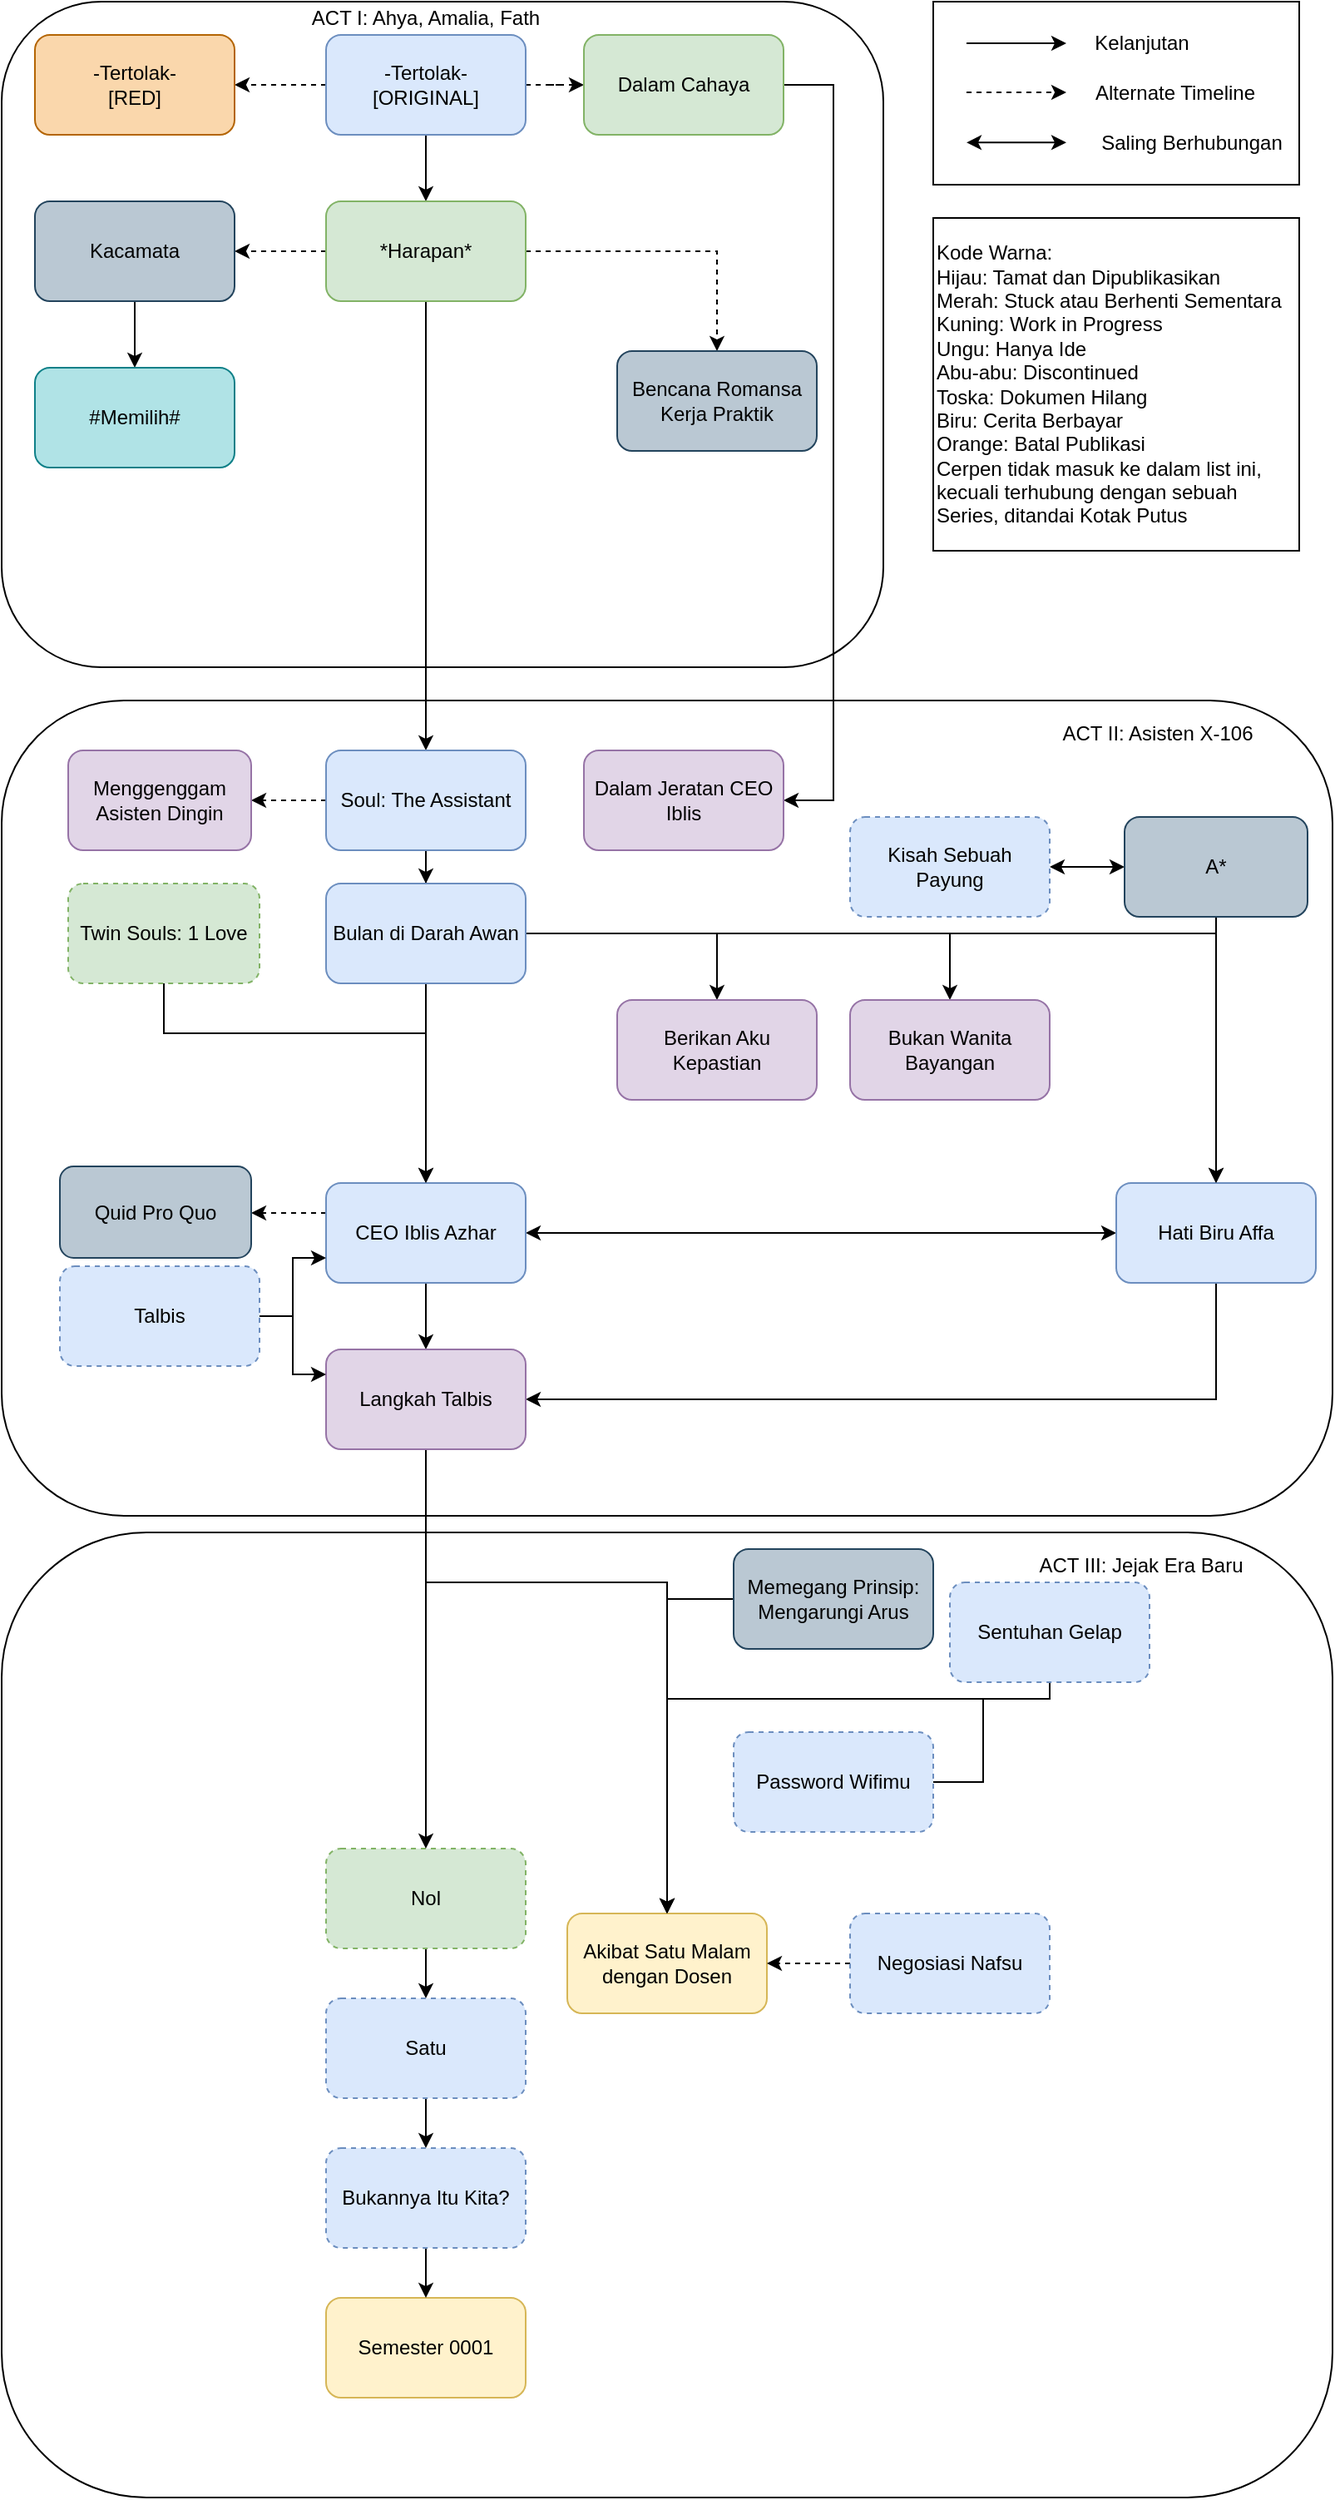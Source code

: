 <mxfile version="20.5.1" type="github" pages="3">
  <diagram id="EcnSmtBIn0JpFgmxEhbl" name="Affadverse">
    <mxGraphModel dx="1038" dy="547" grid="1" gridSize="10" guides="1" tooltips="1" connect="1" arrows="1" fold="1" page="1" pageScale="1" pageWidth="827" pageHeight="1169" math="0" shadow="0">
      <root>
        <mxCell id="0" />
        <mxCell id="1" parent="0" />
        <mxCell id="y5J24u5xDYEsAiYzcavm-4" value="" style="rounded=1;whiteSpace=wrap;html=1;" parent="1" vertex="1">
          <mxGeometry x="20" y="940" width="800" height="580" as="geometry" />
        </mxCell>
        <mxCell id="Pe4HIbK8baJLfQ9ORxXF-13" value="" style="rounded=1;whiteSpace=wrap;html=1;" parent="1" vertex="1">
          <mxGeometry x="20" y="440" width="800" height="490" as="geometry" />
        </mxCell>
        <mxCell id="Pe4HIbK8baJLfQ9ORxXF-11" value="" style="rounded=1;whiteSpace=wrap;html=1;" parent="1" vertex="1">
          <mxGeometry x="20" y="20" width="530" height="400" as="geometry" />
        </mxCell>
        <mxCell id="hUNtiYaTxKNmz7NO94wZ-4" style="edgeStyle=orthogonalEdgeStyle;rounded=0;orthogonalLoop=1;jettySize=auto;html=1;" parent="1" source="hUNtiYaTxKNmz7NO94wZ-1" target="hUNtiYaTxKNmz7NO94wZ-2" edge="1">
          <mxGeometry relative="1" as="geometry" />
        </mxCell>
        <mxCell id="bOvPMWNZljGPkCkS2SPF-2" style="edgeStyle=orthogonalEdgeStyle;rounded=0;orthogonalLoop=1;jettySize=auto;html=1;dashed=1;" parent="1" source="hUNtiYaTxKNmz7NO94wZ-1" target="UudT6RU4bLvJuQJ6isM3-8" edge="1">
          <mxGeometry relative="1" as="geometry" />
        </mxCell>
        <mxCell id="ywaN13FSEhkcm2j_giSY-2" style="edgeStyle=orthogonalEdgeStyle;rounded=0;orthogonalLoop=1;jettySize=auto;html=1;dashed=1;" parent="1" source="hUNtiYaTxKNmz7NO94wZ-1" target="ywaN13FSEhkcm2j_giSY-1" edge="1">
          <mxGeometry relative="1" as="geometry" />
        </mxCell>
        <mxCell id="hUNtiYaTxKNmz7NO94wZ-1" value="-Tertolak-&lt;br&gt;[ORIGINAL]" style="rounded=1;whiteSpace=wrap;html=1;fillColor=#dae8fc;strokeColor=#6c8ebf;" parent="1" vertex="1">
          <mxGeometry x="215" y="40" width="120" height="60" as="geometry" />
        </mxCell>
        <mxCell id="tGlrjINGuqBazFXgnSmo-45" style="edgeStyle=orthogonalEdgeStyle;rounded=1;orthogonalLoop=1;jettySize=auto;html=1;endArrow=classic;endFill=1;dashed=1;" parent="1" source="hUNtiYaTxKNmz7NO94wZ-2" target="tGlrjINGuqBazFXgnSmo-27" edge="1">
          <mxGeometry relative="1" as="geometry" />
        </mxCell>
        <mxCell id="H0F3POSe8cfEXiJUJmD0-8" style="edgeStyle=orthogonalEdgeStyle;rounded=0;orthogonalLoop=1;jettySize=auto;html=1;entryX=0.5;entryY=0;entryDx=0;entryDy=0;" parent="1" source="hUNtiYaTxKNmz7NO94wZ-2" target="hUNtiYaTxKNmz7NO94wZ-3" edge="1">
          <mxGeometry relative="1" as="geometry" />
        </mxCell>
        <mxCell id="2SAi-FcY4cnukuEmcgqo-2" style="edgeStyle=orthogonalEdgeStyle;rounded=0;orthogonalLoop=1;jettySize=auto;html=1;dashed=1;" parent="1" source="hUNtiYaTxKNmz7NO94wZ-2" target="2SAi-FcY4cnukuEmcgqo-1" edge="1">
          <mxGeometry relative="1" as="geometry" />
        </mxCell>
        <mxCell id="hUNtiYaTxKNmz7NO94wZ-2" value="*Harapan*" style="rounded=1;whiteSpace=wrap;html=1;fillColor=#d5e8d4;strokeColor=#82b366;" parent="1" vertex="1">
          <mxGeometry x="215" y="140" width="120" height="60" as="geometry" />
        </mxCell>
        <mxCell id="hUNtiYaTxKNmz7NO94wZ-7" style="edgeStyle=orthogonalEdgeStyle;rounded=0;orthogonalLoop=1;jettySize=auto;html=1;" parent="1" source="hUNtiYaTxKNmz7NO94wZ-3" target="hUNtiYaTxKNmz7NO94wZ-6" edge="1">
          <mxGeometry relative="1" as="geometry" />
        </mxCell>
        <mxCell id="lOJnKnWXrmhc2ERGfoHm-5" style="edgeStyle=orthogonalEdgeStyle;rounded=0;orthogonalLoop=1;jettySize=auto;html=1;dashed=1;" parent="1" source="hUNtiYaTxKNmz7NO94wZ-3" target="oiZ4GgppwyyCS8r4Atze-10" edge="1">
          <mxGeometry relative="1" as="geometry" />
        </mxCell>
        <mxCell id="hUNtiYaTxKNmz7NO94wZ-3" value="Soul: The Assistant" style="rounded=1;whiteSpace=wrap;html=1;fillColor=#dae8fc;strokeColor=#6c8ebf;" parent="1" vertex="1">
          <mxGeometry x="215" y="470" width="120" height="60" as="geometry" />
        </mxCell>
        <mxCell id="rjwr-CTO9SGo7159Knu0-3" style="edgeStyle=orthogonalEdgeStyle;rounded=0;orthogonalLoop=1;jettySize=auto;html=1;" parent="1" source="hUNtiYaTxKNmz7NO94wZ-6" target="hUNtiYaTxKNmz7NO94wZ-10" edge="1">
          <mxGeometry relative="1" as="geometry" />
        </mxCell>
        <mxCell id="H0F3POSe8cfEXiJUJmD0-3" style="edgeStyle=orthogonalEdgeStyle;rounded=0;orthogonalLoop=1;jettySize=auto;html=1;" parent="1" source="hUNtiYaTxKNmz7NO94wZ-6" target="H0F3POSe8cfEXiJUJmD0-1" edge="1">
          <mxGeometry relative="1" as="geometry" />
        </mxCell>
        <mxCell id="H0F3POSe8cfEXiJUJmD0-7" style="edgeStyle=orthogonalEdgeStyle;rounded=0;orthogonalLoop=1;jettySize=auto;html=1;" parent="1" source="hUNtiYaTxKNmz7NO94wZ-6" target="H0F3POSe8cfEXiJUJmD0-6" edge="1">
          <mxGeometry relative="1" as="geometry" />
        </mxCell>
        <mxCell id="oiZ4GgppwyyCS8r4Atze-6" style="edgeStyle=orthogonalEdgeStyle;rounded=0;orthogonalLoop=1;jettySize=auto;html=1;" parent="1" source="hUNtiYaTxKNmz7NO94wZ-6" target="hUNtiYaTxKNmz7NO94wZ-8" edge="1">
          <mxGeometry relative="1" as="geometry" />
        </mxCell>
        <mxCell id="lOJnKnWXrmhc2ERGfoHm-4" style="edgeStyle=orthogonalEdgeStyle;rounded=0;orthogonalLoop=1;jettySize=auto;html=1;exitX=1;exitY=0.5;exitDx=0;exitDy=0;" parent="1" source="UudT6RU4bLvJuQJ6isM3-8" target="lOJnKnWXrmhc2ERGfoHm-2" edge="1">
          <mxGeometry relative="1" as="geometry">
            <Array as="points">
              <mxPoint x="520" y="70" />
            </Array>
          </mxGeometry>
        </mxCell>
        <mxCell id="hUNtiYaTxKNmz7NO94wZ-6" value="Bulan di Darah Awan" style="rounded=1;whiteSpace=wrap;html=1;fillColor=#dae8fc;strokeColor=#6c8ebf;" parent="1" vertex="1">
          <mxGeometry x="215" y="550" width="120" height="60" as="geometry" />
        </mxCell>
        <mxCell id="H0F3POSe8cfEXiJUJmD0-5" value="" style="edgeStyle=orthogonalEdgeStyle;rounded=0;orthogonalLoop=1;jettySize=auto;html=1;" parent="1" source="hUNtiYaTxKNmz7NO94wZ-8" target="H0F3POSe8cfEXiJUJmD0-2" edge="1">
          <mxGeometry relative="1" as="geometry">
            <Array as="points">
              <mxPoint x="750" y="860" />
              <mxPoint x="590" y="860" />
            </Array>
          </mxGeometry>
        </mxCell>
        <mxCell id="62EhmKlIXd8l49M2DASa-1" style="edgeStyle=orthogonalEdgeStyle;rounded=0;orthogonalLoop=1;jettySize=auto;html=1;startArrow=classic;startFill=1;" parent="1" source="hUNtiYaTxKNmz7NO94wZ-8" target="hUNtiYaTxKNmz7NO94wZ-10" edge="1">
          <mxGeometry relative="1" as="geometry" />
        </mxCell>
        <mxCell id="hUNtiYaTxKNmz7NO94wZ-8" value="Hati Biru Affa" style="rounded=1;whiteSpace=wrap;html=1;fillColor=#dae8fc;strokeColor=#6c8ebf;" parent="1" vertex="1">
          <mxGeometry x="690" y="730" width="120" height="60" as="geometry" />
        </mxCell>
        <mxCell id="oiZ4GgppwyyCS8r4Atze-9" style="edgeStyle=orthogonalEdgeStyle;rounded=0;orthogonalLoop=1;jettySize=auto;html=1;dashed=1;" parent="1" source="hUNtiYaTxKNmz7NO94wZ-10" target="bOvPMWNZljGPkCkS2SPF-3" edge="1">
          <mxGeometry relative="1" as="geometry">
            <Array as="points">
              <mxPoint x="190" y="748" />
              <mxPoint x="190" y="748" />
            </Array>
          </mxGeometry>
        </mxCell>
        <mxCell id="lOJnKnWXrmhc2ERGfoHm-7" value="" style="edgeStyle=orthogonalEdgeStyle;rounded=0;orthogonalLoop=1;jettySize=auto;html=1;" parent="1" source="hUNtiYaTxKNmz7NO94wZ-10" target="H0F3POSe8cfEXiJUJmD0-2" edge="1">
          <mxGeometry relative="1" as="geometry" />
        </mxCell>
        <mxCell id="hUNtiYaTxKNmz7NO94wZ-10" value="CEO Iblis Azhar" style="rounded=1;whiteSpace=wrap;html=1;fillColor=#dae8fc;strokeColor=#6c8ebf;" parent="1" vertex="1">
          <mxGeometry x="215" y="730" width="120" height="60" as="geometry" />
        </mxCell>
        <mxCell id="bOvPMWNZljGPkCkS2SPF-8" value="" style="edgeStyle=orthogonalEdgeStyle;rounded=0;orthogonalLoop=1;jettySize=auto;html=1;" parent="1" source="UudT6RU4bLvJuQJ6isM3-1" target="bOvPMWNZljGPkCkS2SPF-7" edge="1">
          <mxGeometry relative="1" as="geometry" />
        </mxCell>
        <mxCell id="UudT6RU4bLvJuQJ6isM3-1" value="Nol" style="rounded=1;whiteSpace=wrap;html=1;fillColor=#d5e8d4;strokeColor=#82b366;dashed=1;" parent="1" vertex="1">
          <mxGeometry x="215" y="1130" width="120" height="60" as="geometry" />
        </mxCell>
        <mxCell id="UudT6RU4bLvJuQJ6isM3-8" value="Dalam Cahaya" style="rounded=1;whiteSpace=wrap;html=1;fillColor=#d5e8d4;strokeColor=#82b366;" parent="1" vertex="1">
          <mxGeometry x="370" y="40" width="120" height="60" as="geometry" />
        </mxCell>
        <mxCell id="rjwr-CTO9SGo7159Knu0-2" style="edgeStyle=orthogonalEdgeStyle;rounded=0;orthogonalLoop=1;jettySize=auto;html=1;" parent="1" source="lqrwBeDO2U4Pg9sJsa4X-1" target="hUNtiYaTxKNmz7NO94wZ-8" edge="1">
          <mxGeometry relative="1" as="geometry" />
        </mxCell>
        <mxCell id="x3iyhDLINuc3dizkHN4z-3" value="" style="edgeStyle=orthogonalEdgeStyle;rounded=0;orthogonalLoop=1;jettySize=auto;html=1;startArrow=classic;startFill=1;" parent="1" source="lqrwBeDO2U4Pg9sJsa4X-1" target="x3iyhDLINuc3dizkHN4z-1" edge="1">
          <mxGeometry relative="1" as="geometry" />
        </mxCell>
        <mxCell id="lqrwBeDO2U4Pg9sJsa4X-1" value="A*" style="rounded=1;whiteSpace=wrap;html=1;fillColor=#bac8d3;strokeColor=#23445d;" parent="1" vertex="1">
          <mxGeometry x="695" y="510" width="110" height="60" as="geometry" />
        </mxCell>
        <mxCell id="Pe4HIbK8baJLfQ9ORxXF-10" value="" style="edgeStyle=orthogonalEdgeStyle;rounded=0;orthogonalLoop=1;jettySize=auto;html=1;" parent="1" source="tGlrjINGuqBazFXgnSmo-27" target="Pe4HIbK8baJLfQ9ORxXF-1" edge="1">
          <mxGeometry relative="1" as="geometry" />
        </mxCell>
        <mxCell id="tGlrjINGuqBazFXgnSmo-27" value="Kacamata" style="rounded=1;whiteSpace=wrap;html=1;fillColor=#bac8d3;strokeColor=#23445d;" parent="1" vertex="1">
          <mxGeometry x="40" y="140" width="120" height="60" as="geometry" />
        </mxCell>
        <mxCell id="tGlrjINGuqBazFXgnSmo-44" value="Semester 0001" style="rounded=1;whiteSpace=wrap;html=1;fillColor=#fff2cc;strokeColor=#d6b656;" parent="1" vertex="1">
          <mxGeometry x="215" y="1400" width="120" height="60" as="geometry" />
        </mxCell>
        <mxCell id="bOvPMWNZljGPkCkS2SPF-3" value="Quid Pro Quo" style="rounded=1;whiteSpace=wrap;html=1;fillColor=#bac8d3;strokeColor=#23445d;" parent="1" vertex="1">
          <mxGeometry x="55" y="720" width="115" height="55" as="geometry" />
        </mxCell>
        <mxCell id="2nMFixjR7ZMuBgrrjJTM-2" value="" style="edgeStyle=orthogonalEdgeStyle;rounded=0;orthogonalLoop=1;jettySize=auto;html=1;" parent="1" source="bOvPMWNZljGPkCkS2SPF-7" target="2nMFixjR7ZMuBgrrjJTM-1" edge="1">
          <mxGeometry relative="1" as="geometry" />
        </mxCell>
        <mxCell id="bOvPMWNZljGPkCkS2SPF-7" value="Satu" style="rounded=1;whiteSpace=wrap;html=1;fillColor=#dae8fc;strokeColor=#6c8ebf;dashed=1;" parent="1" vertex="1">
          <mxGeometry x="215" y="1220" width="120" height="60" as="geometry" />
        </mxCell>
        <mxCell id="ywaN13FSEhkcm2j_giSY-1" value="-Tertolak-&lt;br&gt;[RED]" style="rounded=1;whiteSpace=wrap;html=1;fillColor=#fad7ac;strokeColor=#b46504;" parent="1" vertex="1">
          <mxGeometry x="40" y="40" width="120" height="60" as="geometry" />
        </mxCell>
        <mxCell id="LgQSVjgWvoYoI5f046IZ-2" style="edgeStyle=orthogonalEdgeStyle;rounded=0;orthogonalLoop=1;jettySize=auto;html=1;" parent="1" source="LgQSVjgWvoYoI5f046IZ-1" target="hUNtiYaTxKNmz7NO94wZ-10" edge="1">
          <mxGeometry relative="1" as="geometry">
            <Array as="points">
              <mxPoint x="275" y="640" />
            </Array>
          </mxGeometry>
        </mxCell>
        <mxCell id="LgQSVjgWvoYoI5f046IZ-1" value="Twin Souls: 1 Love" style="rounded=1;whiteSpace=wrap;html=1;fillColor=#d5e8d4;strokeColor=#82b366;dashed=1;" parent="1" vertex="1">
          <mxGeometry x="60" y="550" width="115" height="60" as="geometry" />
        </mxCell>
        <mxCell id="Pe4HIbK8baJLfQ9ORxXF-1" value="#Memilih#" style="rounded=1;whiteSpace=wrap;html=1;fillColor=#b0e3e6;strokeColor=#0e8088;" parent="1" vertex="1">
          <mxGeometry x="40" y="240" width="120" height="60" as="geometry" />
        </mxCell>
        <mxCell id="Pe4HIbK8baJLfQ9ORxXF-9" value="Kode Warna:&lt;br&gt;Hijau: Tamat dan Dipublikasikan&lt;br&gt;Merah: Stuck atau Berhenti Sementara&lt;br&gt;Kuning: Work in Progress&lt;br&gt;Ungu: Hanya Ide&lt;br&gt;Abu-abu: Discontinued&lt;br&gt;Toska: Dokumen Hilang&lt;br&gt;Biru: Cerita Berbayar&lt;br&gt;Orange: Batal Publikasi&lt;br&gt;Cerpen tidak masuk ke dalam list ini, kecuali terhubung dengan sebuah Series, ditandai Kotak Putus" style="rounded=0;whiteSpace=wrap;html=1;align=left;" parent="1" vertex="1">
          <mxGeometry x="580" y="150" width="220" height="200" as="geometry" />
        </mxCell>
        <mxCell id="Pe4HIbK8baJLfQ9ORxXF-12" value="ACT I: Ahya, Amalia, Fath" style="text;html=1;strokeColor=none;fillColor=none;align=center;verticalAlign=middle;whiteSpace=wrap;rounded=0;" parent="1" vertex="1">
          <mxGeometry x="195" y="20" width="160" height="20" as="geometry" />
        </mxCell>
        <mxCell id="Pe4HIbK8baJLfQ9ORxXF-14" value="ACT II: Asisten X-106" style="text;html=1;strokeColor=none;fillColor=none;align=center;verticalAlign=middle;whiteSpace=wrap;rounded=0;" parent="1" vertex="1">
          <mxGeometry x="650" y="450" width="130" height="20" as="geometry" />
        </mxCell>
        <mxCell id="y5J24u5xDYEsAiYzcavm-5" value="ACT III: Jejak Era Baru" style="text;html=1;strokeColor=none;fillColor=none;align=center;verticalAlign=middle;whiteSpace=wrap;rounded=0;" parent="1" vertex="1">
          <mxGeometry x="620" y="950" width="170" height="20" as="geometry" />
        </mxCell>
        <mxCell id="H0F3POSe8cfEXiJUJmD0-1" value="Berikan Aku Kepastian&lt;span style=&quot;color: rgba(0 , 0 , 0 , 0) ; font-family: monospace ; font-size: 0px&quot;&gt;%3CmxGraphModel%3E%3Croot%3E%3CmxCell%20id%3D%220%22%2F%3E%3CmxCell%20id%3D%221%22%20parent%3D%220%22%2F%3E%3CmxCell%20id%3D%222%22%20value%3D%22Apa%20Kebohongan%20Bisa%20Menjadi%20Kebenaran%3F%22%20style%3D%22rounded%3D1%3BwhiteSpace%3Dwrap%3Bhtml%3D1%3BfillColor%3D%23e1d5e7%3BstrokeColor%3D%239673a6%3B%22%20vertex%3D%221%22%20parent%3D%221%22%3E%3CmxGeometry%20x%3D%22215%22%20y%3D%22820%22%20width%3D%22120%22%20height%3D%2260%22%20as%3D%22geometry%22%2F%3E%3C%2FmxCell%3E%3C%2Froot%3E%3C%2FmxGraphModel%3E&lt;/span&gt;" style="rounded=1;whiteSpace=wrap;html=1;fillColor=#e1d5e7;strokeColor=#9673a6;" parent="1" vertex="1">
          <mxGeometry x="390" y="620" width="120" height="60" as="geometry" />
        </mxCell>
        <mxCell id="lOJnKnWXrmhc2ERGfoHm-8" value="" style="edgeStyle=orthogonalEdgeStyle;rounded=0;orthogonalLoop=1;jettySize=auto;html=1;entryX=0.5;entryY=0;entryDx=0;entryDy=0;" parent="1" source="H0F3POSe8cfEXiJUJmD0-2" target="UudT6RU4bLvJuQJ6isM3-1" edge="1">
          <mxGeometry relative="1" as="geometry" />
        </mxCell>
        <mxCell id="1ou8y-a3uphjzOI0bEVQ-3" style="edgeStyle=orthogonalEdgeStyle;rounded=0;orthogonalLoop=1;jettySize=auto;html=1;" parent="1" source="H0F3POSe8cfEXiJUJmD0-2" target="U0ikGh63cjHtBOebi1f7-1" edge="1">
          <mxGeometry relative="1" as="geometry">
            <Array as="points">
              <mxPoint x="275" y="970" />
              <mxPoint x="420" y="970" />
            </Array>
          </mxGeometry>
        </mxCell>
        <mxCell id="H0F3POSe8cfEXiJUJmD0-2" value="Langkah Talbis" style="rounded=1;whiteSpace=wrap;html=1;fillColor=#e1d5e7;strokeColor=#9673a6;" parent="1" vertex="1">
          <mxGeometry x="215" y="830" width="120" height="60" as="geometry" />
        </mxCell>
        <mxCell id="H0F3POSe8cfEXiJUJmD0-6" value="Bukan Wanita Bayangan" style="rounded=1;whiteSpace=wrap;html=1;fillColor=#e1d5e7;strokeColor=#9673a6;" parent="1" vertex="1">
          <mxGeometry x="530" y="620" width="120" height="60" as="geometry" />
        </mxCell>
        <mxCell id="oiZ4GgppwyyCS8r4Atze-10" value="Menggenggam Asisten Dingin" style="rounded=1;whiteSpace=wrap;html=1;fillColor=#e1d5e7;strokeColor=#9673a6;" parent="1" vertex="1">
          <mxGeometry x="60" y="470" width="110" height="60" as="geometry" />
        </mxCell>
        <mxCell id="lOJnKnWXrmhc2ERGfoHm-2" value="Dalam Jeratan CEO Iblis" style="rounded=1;whiteSpace=wrap;html=1;fillColor=#e1d5e7;strokeColor=#9673a6;" parent="1" vertex="1">
          <mxGeometry x="370" y="470" width="120" height="60" as="geometry" />
        </mxCell>
        <mxCell id="U0ikGh63cjHtBOebi1f7-1" value="Akibat Satu Malam dengan Dosen" style="rounded=1;whiteSpace=wrap;html=1;fillColor=#fff2cc;strokeColor=#d6b656;" parent="1" vertex="1">
          <mxGeometry x="360" y="1169" width="120" height="60" as="geometry" />
        </mxCell>
        <mxCell id="1ou8y-a3uphjzOI0bEVQ-5" style="edgeStyle=orthogonalEdgeStyle;rounded=0;orthogonalLoop=1;jettySize=auto;html=1;" parent="1" source="2vn0QrR8wXK2H7XPr6ZB-1" target="U0ikGh63cjHtBOebi1f7-1" edge="1">
          <mxGeometry relative="1" as="geometry">
            <Array as="points">
              <mxPoint x="420" y="980" />
            </Array>
          </mxGeometry>
        </mxCell>
        <mxCell id="2vn0QrR8wXK2H7XPr6ZB-1" value="Memegang Prinsip: Mengarungi Arus" style="rounded=1;whiteSpace=wrap;html=1;fillColor=#bac8d3;strokeColor=#23445d;" parent="1" vertex="1">
          <mxGeometry x="460" y="950" width="120" height="60" as="geometry" />
        </mxCell>
        <mxCell id="2SAi-FcY4cnukuEmcgqo-1" value="Bencana Romansa Kerja Praktik" style="rounded=1;whiteSpace=wrap;html=1;fillColor=#bac8d3;strokeColor=#23445d;" parent="1" vertex="1">
          <mxGeometry x="390" y="230" width="120" height="60" as="geometry" />
        </mxCell>
        <mxCell id="1ou8y-a3uphjzOI0bEVQ-2" style="edgeStyle=orthogonalEdgeStyle;rounded=0;orthogonalLoop=1;jettySize=auto;html=1;" parent="1" source="1ou8y-a3uphjzOI0bEVQ-1" target="U0ikGh63cjHtBOebi1f7-1" edge="1">
          <mxGeometry relative="1" as="geometry">
            <Array as="points">
              <mxPoint x="610" y="1090" />
              <mxPoint x="610" y="1040" />
              <mxPoint x="420" y="1040" />
            </Array>
          </mxGeometry>
        </mxCell>
        <mxCell id="1ou8y-a3uphjzOI0bEVQ-1" value="Password Wifimu" style="rounded=1;whiteSpace=wrap;html=1;fillColor=#dae8fc;strokeColor=#6c8ebf;dashed=1;" parent="1" vertex="1">
          <mxGeometry x="460" y="1060" width="120" height="60" as="geometry" />
        </mxCell>
        <mxCell id="jLEkHSqZJonnbaCl980v-2" style="edgeStyle=orthogonalEdgeStyle;rounded=0;orthogonalLoop=1;jettySize=auto;html=1;" parent="1" source="jLEkHSqZJonnbaCl980v-1" target="U0ikGh63cjHtBOebi1f7-1" edge="1">
          <mxGeometry relative="1" as="geometry">
            <Array as="points">
              <mxPoint x="650" y="1040" />
              <mxPoint x="420" y="1040" />
            </Array>
          </mxGeometry>
        </mxCell>
        <mxCell id="jLEkHSqZJonnbaCl980v-1" value="Sentuhan Gelap" style="rounded=1;whiteSpace=wrap;html=1;fillColor=#dae8fc;strokeColor=#6c8ebf;dashed=1;" parent="1" vertex="1">
          <mxGeometry x="590" y="970" width="120" height="60" as="geometry" />
        </mxCell>
        <mxCell id="2nMFixjR7ZMuBgrrjJTM-3" value="" style="edgeStyle=orthogonalEdgeStyle;rounded=0;orthogonalLoop=1;jettySize=auto;html=1;" parent="1" source="2nMFixjR7ZMuBgrrjJTM-1" target="tGlrjINGuqBazFXgnSmo-44" edge="1">
          <mxGeometry relative="1" as="geometry" />
        </mxCell>
        <mxCell id="2nMFixjR7ZMuBgrrjJTM-1" value="Bukannya Itu Kita?" style="rounded=1;whiteSpace=wrap;html=1;fillColor=#dae8fc;strokeColor=#6c8ebf;dashed=1;" parent="1" vertex="1">
          <mxGeometry x="215" y="1310" width="120" height="60" as="geometry" />
        </mxCell>
        <mxCell id="-rhC6yQjqmSdHPkwKwQG-2" value="" style="edgeStyle=orthogonalEdgeStyle;rounded=0;orthogonalLoop=1;jettySize=auto;html=1;dashed=1;" parent="1" source="-rhC6yQjqmSdHPkwKwQG-1" target="U0ikGh63cjHtBOebi1f7-1" edge="1">
          <mxGeometry relative="1" as="geometry" />
        </mxCell>
        <mxCell id="-rhC6yQjqmSdHPkwKwQG-1" value="Negosiasi Nafsu" style="rounded=1;whiteSpace=wrap;html=1;fillColor=#dae8fc;strokeColor=#6c8ebf;dashed=1;" parent="1" vertex="1">
          <mxGeometry x="530" y="1169" width="120" height="60" as="geometry" />
        </mxCell>
        <mxCell id="x3iyhDLINuc3dizkHN4z-1" value="Kisah Sebuah Payung" style="rounded=1;whiteSpace=wrap;html=1;fillColor=#dae8fc;strokeColor=#6c8ebf;dashed=1;" parent="1" vertex="1">
          <mxGeometry x="530" y="510" width="120" height="60" as="geometry" />
        </mxCell>
        <mxCell id="ABBe9EN7scoHKAiKKw1j-1" value="" style="group" parent="1" vertex="1" connectable="0">
          <mxGeometry x="580" y="20" width="220" height="110" as="geometry" />
        </mxCell>
        <mxCell id="ABBe9EN7scoHKAiKKw1j-2" value="" style="rounded=0;whiteSpace=wrap;html=1;" parent="ABBe9EN7scoHKAiKKw1j-1" vertex="1">
          <mxGeometry width="220" height="110" as="geometry" />
        </mxCell>
        <mxCell id="ABBe9EN7scoHKAiKKw1j-3" value="Alternate Timeline" style="text;html=1;align=center;verticalAlign=middle;resizable=0;points=[];autosize=1;" parent="ABBe9EN7scoHKAiKKw1j-1" vertex="1">
          <mxGeometry x="90" y="45" width="110" height="20" as="geometry" />
        </mxCell>
        <mxCell id="ABBe9EN7scoHKAiKKw1j-4" value="" style="endArrow=classic;html=1;" parent="ABBe9EN7scoHKAiKKw1j-1" edge="1">
          <mxGeometry width="50" height="50" relative="1" as="geometry">
            <mxPoint x="20.0" y="25.0" as="sourcePoint" />
            <mxPoint x="80.0" y="25.0" as="targetPoint" />
          </mxGeometry>
        </mxCell>
        <mxCell id="ABBe9EN7scoHKAiKKw1j-5" value="Kelanjutan" style="text;html=1;align=center;verticalAlign=middle;resizable=0;points=[];autosize=1;" parent="ABBe9EN7scoHKAiKKw1j-1" vertex="1">
          <mxGeometry x="90" y="15" width="70" height="20" as="geometry" />
        </mxCell>
        <mxCell id="ABBe9EN7scoHKAiKKw1j-6" value="" style="endArrow=classic;html=1;dashed=1;" parent="ABBe9EN7scoHKAiKKw1j-1" edge="1">
          <mxGeometry width="50" height="50" relative="1" as="geometry">
            <mxPoint x="20.0" y="54.5" as="sourcePoint" />
            <mxPoint x="80.0" y="54.5" as="targetPoint" />
          </mxGeometry>
        </mxCell>
        <mxCell id="ABBe9EN7scoHKAiKKw1j-7" value="" style="endArrow=classic;startArrow=classic;html=1;rounded=0;" parent="ABBe9EN7scoHKAiKKw1j-1" edge="1">
          <mxGeometry width="50" height="50" relative="1" as="geometry">
            <mxPoint x="20" y="84.68" as="sourcePoint" />
            <mxPoint x="80" y="84.68" as="targetPoint" />
          </mxGeometry>
        </mxCell>
        <mxCell id="ABBe9EN7scoHKAiKKw1j-8" value="Saling Berhubungan" style="text;html=1;align=center;verticalAlign=middle;resizable=0;points=[];autosize=1;strokeColor=none;fillColor=none;" parent="ABBe9EN7scoHKAiKKw1j-1" vertex="1">
          <mxGeometry x="90" y="70" width="130" height="30" as="geometry" />
        </mxCell>
        <mxCell id="4V56DgwFhopa23GC09Oy-1" style="edgeStyle=orthogonalEdgeStyle;rounded=0;orthogonalLoop=1;jettySize=auto;html=1;entryX=0;entryY=0.25;entryDx=0;entryDy=0;" parent="1" source="uru6HYX4QHqYkpBcGvBW-1" target="H0F3POSe8cfEXiJUJmD0-2" edge="1">
          <mxGeometry relative="1" as="geometry" />
        </mxCell>
        <mxCell id="4V56DgwFhopa23GC09Oy-2" style="edgeStyle=orthogonalEdgeStyle;rounded=0;orthogonalLoop=1;jettySize=auto;html=1;entryX=0;entryY=0.75;entryDx=0;entryDy=0;" parent="1" source="uru6HYX4QHqYkpBcGvBW-1" target="hUNtiYaTxKNmz7NO94wZ-10" edge="1">
          <mxGeometry relative="1" as="geometry" />
        </mxCell>
        <mxCell id="uru6HYX4QHqYkpBcGvBW-1" value="Talbis" style="rounded=1;whiteSpace=wrap;html=1;fillColor=#dae8fc;strokeColor=#6c8ebf;dashed=1;" parent="1" vertex="1">
          <mxGeometry x="55" y="780" width="120" height="60" as="geometry" />
        </mxCell>
      </root>
    </mxGraphModel>
  </diagram>
  <diagram id="lHVBBFsP0zXB3bss1feO" name="Somniumverse">
    <mxGraphModel dx="2310" dy="781" grid="1" gridSize="10" guides="1" tooltips="1" connect="1" arrows="1" fold="1" page="1" pageScale="1" pageWidth="827" pageHeight="1169" math="0" shadow="0">
      <root>
        <mxCell id="0" />
        <mxCell id="1" parent="0" />
        <mxCell id="CdBLEJ3KiWugeWBFqgPx-8" value="" style="rounded=1;whiteSpace=wrap;html=1;shadow=0;glass=0;" parent="1" vertex="1">
          <mxGeometry x="10" width="810" height="1150" as="geometry" />
        </mxCell>
        <mxCell id="W4ZvABIqPtTlmOJ9XT0w-1" value="Kode Warna:&lt;br&gt;Hijau: Tamat dan Dipublikasikan&lt;br&gt;Merah: Stuck atau Berhenti Sementara&lt;br&gt;Kuning: Work in Progress&lt;br&gt;Ungu: Hanya Ide&lt;br&gt;Abu-abu: Discontinued&lt;br&gt;Toska: Dokumen Hilang&lt;br&gt;Biru: Cerita Berbayar&lt;br&gt;Orange: Batal Publikasi&lt;br&gt;Cerpen ditandai Kotak Putus" style="rounded=0;whiteSpace=wrap;html=1;align=left;" parent="1" vertex="1">
          <mxGeometry x="580" y="70" width="220" height="150" as="geometry" />
        </mxCell>
        <mxCell id="cUbswBwLOz3aEDcFOWsz-1" value="" style="edgeStyle=orthogonalEdgeStyle;rounded=0;orthogonalLoop=1;jettySize=auto;html=1;" parent="1" source="W4ZvABIqPtTlmOJ9XT0w-3" target="XVwf_n-mX1l_mEd5Wz-G-1" edge="1">
          <mxGeometry relative="1" as="geometry" />
        </mxCell>
        <mxCell id="W4ZvABIqPtTlmOJ9XT0w-3" value="Sentuhan Memabukkan" style="rounded=1;whiteSpace=wrap;html=1;fillColor=#dae8fc;strokeColor=#6c8ebf;dashed=1;" parent="1" vertex="1">
          <mxGeometry x="200" y="344.5" width="120" height="60" as="geometry" />
        </mxCell>
        <mxCell id="2tCmduEH5ZDl1uhPkB_6-15" style="edgeStyle=orthogonalEdgeStyle;rounded=0;orthogonalLoop=1;jettySize=auto;html=1;entryX=0;entryY=0.5;entryDx=0;entryDy=0;startArrow=none;startFill=0;" parent="1" source="XVwf_n-mX1l_mEd5Wz-G-1" target="A0BdW4284XzEleKwDMUG-6" edge="1">
          <mxGeometry relative="1" as="geometry">
            <Array as="points">
              <mxPoint x="90" y="840" />
            </Array>
          </mxGeometry>
        </mxCell>
        <mxCell id="XVwf_n-mX1l_mEd5Wz-G-1" value="Sentuhan Memabukkan Shifa" style="rounded=1;whiteSpace=wrap;html=1;fillColor=#dae8fc;strokeColor=#6c8ebf;" parent="1" vertex="1">
          <mxGeometry x="30" y="434.5" width="120" height="60" as="geometry" />
        </mxCell>
        <mxCell id="A0BdW4284XzEleKwDMUG-9" value="" style="edgeStyle=orthogonalEdgeStyle;rounded=0;orthogonalLoop=1;jettySize=auto;html=1;" parent="1" source="A0BdW4284XzEleKwDMUG-6" target="A0BdW4284XzEleKwDMUG-8" edge="1">
          <mxGeometry relative="1" as="geometry" />
        </mxCell>
        <mxCell id="A0BdW4284XzEleKwDMUG-6" value="Segitiga Biru Hujan I" style="rounded=1;whiteSpace=wrap;html=1;fillColor=#dae8fc;strokeColor=#6c8ebf;dashed=1;" parent="1" vertex="1">
          <mxGeometry x="210" y="810" width="120" height="60" as="geometry" />
        </mxCell>
        <mxCell id="phmnnkwzL8pnIii_iFrz-2" value="" style="edgeStyle=orthogonalEdgeStyle;rounded=0;orthogonalLoop=1;jettySize=auto;html=1;" parent="1" source="A0BdW4284XzEleKwDMUG-8" target="phmnnkwzL8pnIii_iFrz-1" edge="1">
          <mxGeometry relative="1" as="geometry" />
        </mxCell>
        <mxCell id="A0BdW4284XzEleKwDMUG-8" value="Segitiga Biru Hujan II" style="rounded=1;whiteSpace=wrap;html=1;fillColor=#dae8fc;strokeColor=#6c8ebf;dashed=1;" parent="1" vertex="1">
          <mxGeometry x="370" y="810" width="120" height="60" as="geometry" />
        </mxCell>
        <mxCell id="phmnnkwzL8pnIii_iFrz-1" value="Segitiga Biru Hujan III" style="rounded=1;whiteSpace=wrap;html=1;fillColor=#dae8fc;strokeColor=#6c8ebf;dashed=1;" parent="1" vertex="1">
          <mxGeometry x="530" y="810" width="120" height="60" as="geometry" />
        </mxCell>
        <mxCell id="cG0I-aftzx7M5mHUmFoE-4" value="" style="edgeStyle=orthogonalEdgeStyle;rounded=0;orthogonalLoop=1;jettySize=auto;html=1;startArrow=none;startFill=0;" parent="1" source="cG0I-aftzx7M5mHUmFoE-1" target="cG0I-aftzx7M5mHUmFoE-3" edge="1">
          <mxGeometry relative="1" as="geometry" />
        </mxCell>
        <mxCell id="cG0I-aftzx7M5mHUmFoE-1" value="Nikmat Berdua" style="rounded=1;whiteSpace=wrap;html=1;fillColor=#dae8fc;strokeColor=#6c8ebf;dashed=1;" parent="1" vertex="1">
          <mxGeometry x="200" y="50" width="120" height="60" as="geometry" />
        </mxCell>
        <mxCell id="Gb3lvZobiIICXSaBoxCu-2" value="" style="edgeStyle=orthogonalEdgeStyle;rounded=0;orthogonalLoop=1;jettySize=auto;html=1;" parent="1" source="cG0I-aftzx7M5mHUmFoE-3" target="Gb3lvZobiIICXSaBoxCu-1" edge="1">
          <mxGeometry relative="1" as="geometry" />
        </mxCell>
        <mxCell id="cG0I-aftzx7M5mHUmFoE-3" value="Nikmat Berdua II" style="rounded=1;whiteSpace=wrap;html=1;fillColor=#dae8fc;strokeColor=#6c8ebf;dashed=1;" parent="1" vertex="1">
          <mxGeometry x="200" y="144.5" width="120" height="60" as="geometry" />
        </mxCell>
        <mxCell id="CdBLEJ3KiWugeWBFqgPx-6" value="" style="group" parent="1" vertex="1" connectable="0">
          <mxGeometry x="580" y="234.5" width="220" height="110" as="geometry" />
        </mxCell>
        <mxCell id="PZoYFX8bWx5V8JTHfaL4-1" value="" style="rounded=0;whiteSpace=wrap;html=1;" parent="CdBLEJ3KiWugeWBFqgPx-6" vertex="1">
          <mxGeometry width="220" height="110" as="geometry" />
        </mxCell>
        <mxCell id="PZoYFX8bWx5V8JTHfaL4-2" value="Alternatif" style="text;html=1;align=left;verticalAlign=middle;resizable=0;points=[];autosize=1;" parent="CdBLEJ3KiWugeWBFqgPx-6" vertex="1">
          <mxGeometry x="85" y="40" width="70" height="30" as="geometry" />
        </mxCell>
        <mxCell id="PZoYFX8bWx5V8JTHfaL4-3" value="" style="endArrow=classic;html=1;" parent="CdBLEJ3KiWugeWBFqgPx-6" edge="1">
          <mxGeometry width="50" height="50" relative="1" as="geometry">
            <mxPoint x="20.0" y="25.0" as="sourcePoint" />
            <mxPoint x="80.0" y="25.0" as="targetPoint" />
          </mxGeometry>
        </mxCell>
        <mxCell id="PZoYFX8bWx5V8JTHfaL4-4" value="Kelanjutan" style="text;html=1;align=left;verticalAlign=middle;resizable=0;points=[];autosize=1;" parent="CdBLEJ3KiWugeWBFqgPx-6" vertex="1">
          <mxGeometry x="85" y="10" width="80" height="30" as="geometry" />
        </mxCell>
        <mxCell id="PZoYFX8bWx5V8JTHfaL4-5" value="" style="endArrow=classic;html=1;dashed=1;" parent="CdBLEJ3KiWugeWBFqgPx-6" edge="1">
          <mxGeometry width="50" height="50" relative="1" as="geometry">
            <mxPoint x="20.0" y="54.5" as="sourcePoint" />
            <mxPoint x="80.0" y="54.5" as="targetPoint" />
          </mxGeometry>
        </mxCell>
        <mxCell id="PZoYFX8bWx5V8JTHfaL4-7" value="" style="endArrow=classic;startArrow=classic;html=1;rounded=0;" parent="CdBLEJ3KiWugeWBFqgPx-6" edge="1">
          <mxGeometry width="50" height="50" relative="1" as="geometry">
            <mxPoint x="20" y="84.68" as="sourcePoint" />
            <mxPoint x="80" y="84.68" as="targetPoint" />
          </mxGeometry>
        </mxCell>
        <mxCell id="cUbswBwLOz3aEDcFOWsz-11" value="Bersamaan" style="text;html=1;align=left;verticalAlign=middle;resizable=0;points=[];autosize=1;" parent="CdBLEJ3KiWugeWBFqgPx-6" vertex="1">
          <mxGeometry x="85" y="70" width="80" height="30" as="geometry" />
        </mxCell>
        <mxCell id="CdBLEJ3KiWugeWBFqgPx-12" value="Tahun Pertama" style="text;html=1;strokeColor=none;fillColor=none;align=center;verticalAlign=middle;whiteSpace=wrap;rounded=0;shadow=0;glass=0;" parent="1" vertex="1">
          <mxGeometry x="385" y="10" width="90" height="30" as="geometry" />
        </mxCell>
        <mxCell id="cUbswBwLOz3aEDcFOWsz-2" value="" style="edgeStyle=orthogonalEdgeStyle;rounded=0;orthogonalLoop=1;jettySize=auto;html=1;" parent="1" source="Gb3lvZobiIICXSaBoxCu-1" target="W4ZvABIqPtTlmOJ9XT0w-3" edge="1">
          <mxGeometry relative="1" as="geometry" />
        </mxCell>
        <mxCell id="Gb3lvZobiIICXSaBoxCu-1" value="Nikmat Berdua III" style="rounded=1;whiteSpace=wrap;html=1;fillColor=#dae8fc;strokeColor=#6c8ebf;dashed=1;" parent="1" vertex="1">
          <mxGeometry x="200" y="249" width="120" height="60" as="geometry" />
        </mxCell>
        <mxCell id="PZoYFX8bWx5V8JTHfaL4-11" value="Nafsu Ipar" style="rounded=1;whiteSpace=wrap;html=1;fillColor=#dae8fc;strokeColor=#6c8ebf;dashed=1;" parent="1" vertex="1">
          <mxGeometry x="370" y="50" width="120" height="60" as="geometry" />
        </mxCell>
        <mxCell id="PZoYFX8bWx5V8JTHfaL4-12" value="Nafsu Ipar II" style="rounded=1;whiteSpace=wrap;html=1;fillColor=#dae8fc;strokeColor=#6c8ebf;dashed=1;" parent="1" vertex="1">
          <mxGeometry x="370" y="144.5" width="120" height="60" as="geometry" />
        </mxCell>
        <mxCell id="PZoYFX8bWx5V8JTHfaL4-13" value="Nafsu Ipar III" style="rounded=1;whiteSpace=wrap;html=1;fillColor=#dae8fc;strokeColor=#6c8ebf;dashed=1;" parent="1" vertex="1">
          <mxGeometry x="370" y="249" width="120" height="60" as="geometry" />
        </mxCell>
        <mxCell id="cxXFsmxEs75aFCVVOBqy-8" value="" style="edgeStyle=orthogonalEdgeStyle;rounded=0;orthogonalLoop=1;jettySize=auto;html=1;" parent="1" source="A0BdW4284XzEleKwDMUG-1" target="W4ZvABIqPtTlmOJ9XT0w-3" edge="1">
          <mxGeometry relative="1" as="geometry" />
        </mxCell>
        <mxCell id="A0BdW4284XzEleKwDMUG-1" value="Nafsu Ipar IV" style="rounded=1;whiteSpace=wrap;html=1;fillColor=#dae8fc;strokeColor=#6c8ebf;dashed=1;" parent="1" vertex="1">
          <mxGeometry x="370" y="344.5" width="120" height="60" as="geometry" />
        </mxCell>
        <mxCell id="A0BdW4284XzEleKwDMUG-2" value="Nafsu Ipar V" style="rounded=1;whiteSpace=wrap;html=1;fillColor=#dae8fc;strokeColor=#6c8ebf;dashed=1;" parent="1" vertex="1">
          <mxGeometry x="370" y="434.5" width="120" height="60" as="geometry" />
        </mxCell>
        <mxCell id="5OEEpYNbQEkqT2p5j_Bq-1" value="Nafsu Ipar VI" style="rounded=1;whiteSpace=wrap;html=1;fillColor=#dae8fc;strokeColor=#6c8ebf;dashed=1;" parent="1" vertex="1">
          <mxGeometry x="530" y="434.5" width="120" height="60" as="geometry" />
        </mxCell>
        <mxCell id="5OEEpYNbQEkqT2p5j_Bq-3" value="Nafsu Ipar VII" style="rounded=1;whiteSpace=wrap;html=1;fillColor=#dae8fc;strokeColor=#6c8ebf;dashed=1;" parent="1" vertex="1">
          <mxGeometry x="680" y="434.5" width="120" height="60" as="geometry" />
        </mxCell>
        <mxCell id="CdBLEJ3KiWugeWBFqgPx-2" value="Nafsu Ipar VIII" style="rounded=1;whiteSpace=wrap;html=1;fillColor=#dae8fc;strokeColor=#6c8ebf;dashed=1;" parent="1" vertex="1">
          <mxGeometry x="680" y="524.5" width="120" height="60" as="geometry" />
        </mxCell>
        <mxCell id="CdBLEJ3KiWugeWBFqgPx-3" value="Nafsu Ipar IX" style="rounded=1;whiteSpace=wrap;html=1;fillColor=#dae8fc;strokeColor=#6c8ebf;dashed=1;" parent="1" vertex="1">
          <mxGeometry x="530" y="524.5" width="120" height="60" as="geometry" />
        </mxCell>
        <mxCell id="CdBLEJ3KiWugeWBFqgPx-10" value="Nafsu Ipar X" style="rounded=1;whiteSpace=wrap;html=1;fillColor=#dae8fc;strokeColor=#6c8ebf;dashed=1;" parent="1" vertex="1">
          <mxGeometry x="370" y="524.5" width="120" height="60" as="geometry" />
        </mxCell>
        <mxCell id="ddypd807SKsvSPaBawg4-1" value="Nafsu Ipar XI-A" style="rounded=1;whiteSpace=wrap;html=1;fillColor=#dae8fc;strokeColor=#6c8ebf;dashed=1;" parent="1" vertex="1">
          <mxGeometry x="210" y="525" width="120" height="60" as="geometry" />
        </mxCell>
        <mxCell id="-LTo86wjIgT19UsyFT_C-1" value="Nafsu Ipar XII" style="rounded=1;whiteSpace=wrap;html=1;fillColor=#dae8fc;strokeColor=#6c8ebf;dashed=1;" parent="1" vertex="1">
          <mxGeometry x="530" y="620" width="120" height="60" as="geometry" />
        </mxCell>
        <mxCell id="-LTo86wjIgT19UsyFT_C-2" value="Nafsu Ipar XI" style="rounded=1;whiteSpace=wrap;html=1;fillColor=#dae8fc;strokeColor=#6c8ebf;dashed=1;" parent="1" vertex="1">
          <mxGeometry x="370" y="620" width="120" height="60" as="geometry" />
        </mxCell>
        <mxCell id="-LTo86wjIgT19UsyFT_C-3" value="Nafsu Ipar XIII" style="rounded=1;whiteSpace=wrap;html=1;fillColor=#dae8fc;strokeColor=#6c8ebf;dashed=1;" parent="1" vertex="1">
          <mxGeometry x="680" y="620" width="120" height="60" as="geometry" />
        </mxCell>
        <mxCell id="cxXFsmxEs75aFCVVOBqy-1" value="Nafsu Ipar XV" style="rounded=1;whiteSpace=wrap;html=1;fillColor=#dae8fc;strokeColor=#6c8ebf;dashed=1;" parent="1" vertex="1">
          <mxGeometry x="530" y="710" width="120" height="60" as="geometry" />
        </mxCell>
        <mxCell id="cxXFsmxEs75aFCVVOBqy-2" value="Nafsu Ipar XIII" style="rounded=1;whiteSpace=wrap;html=1;fillColor=#dae8fc;strokeColor=#6c8ebf;dashed=1;" parent="1" vertex="1">
          <mxGeometry x="680" y="710" width="120" height="60" as="geometry" />
        </mxCell>
        <mxCell id="GkLsl5GD3EmZ6VlZeO43-4" style="edgeStyle=orthogonalEdgeStyle;rounded=0;orthogonalLoop=1;jettySize=auto;html=1;startArrow=classic;startFill=1;entryX=1;entryY=0.5;entryDx=0;entryDy=0;" parent="1" source="cxXFsmxEs75aFCVVOBqy-5" target="XVwf_n-mX1l_mEd5Wz-G-1" edge="1">
          <mxGeometry relative="1" as="geometry">
            <Array as="points">
              <mxPoint x="180" y="740" />
              <mxPoint x="180" y="465" />
            </Array>
          </mxGeometry>
        </mxCell>
        <mxCell id="cxXFsmxEs75aFCVVOBqy-5" value="Nafsu Ipar XVI" style="rounded=1;whiteSpace=wrap;html=1;fillColor=#dae8fc;strokeColor=#6c8ebf;dashed=1;" parent="1" vertex="1">
          <mxGeometry x="370" y="710" width="120" height="60" as="geometry" />
        </mxCell>
        <mxCell id="e8DZOcGDjhYksMKw5DOT-1" value="" style="edgeStyle=orthogonalEdgeStyle;rounded=0;orthogonalLoop=1;jettySize=auto;html=1;startArrow=none;startFill=0;" parent="1" source="PZoYFX8bWx5V8JTHfaL4-11" target="PZoYFX8bWx5V8JTHfaL4-12" edge="1">
          <mxGeometry relative="1" as="geometry" />
        </mxCell>
        <mxCell id="e8DZOcGDjhYksMKw5DOT-2" value="" style="edgeStyle=orthogonalEdgeStyle;rounded=0;orthogonalLoop=1;jettySize=auto;html=1;startArrow=none;startFill=0;" parent="1" source="PZoYFX8bWx5V8JTHfaL4-12" target="PZoYFX8bWx5V8JTHfaL4-13" edge="1">
          <mxGeometry relative="1" as="geometry" />
        </mxCell>
        <mxCell id="A0BdW4284XzEleKwDMUG-3" value="" style="edgeStyle=orthogonalEdgeStyle;rounded=0;orthogonalLoop=1;jettySize=auto;html=1;" parent="1" source="PZoYFX8bWx5V8JTHfaL4-13" target="A0BdW4284XzEleKwDMUG-1" edge="1">
          <mxGeometry relative="1" as="geometry" />
        </mxCell>
        <mxCell id="A0BdW4284XzEleKwDMUG-4" value="" style="edgeStyle=orthogonalEdgeStyle;rounded=0;orthogonalLoop=1;jettySize=auto;html=1;" parent="1" source="A0BdW4284XzEleKwDMUG-1" target="A0BdW4284XzEleKwDMUG-2" edge="1">
          <mxGeometry relative="1" as="geometry" />
        </mxCell>
        <mxCell id="5OEEpYNbQEkqT2p5j_Bq-2" value="" style="edgeStyle=orthogonalEdgeStyle;rounded=0;orthogonalLoop=1;jettySize=auto;html=1;" parent="1" source="A0BdW4284XzEleKwDMUG-2" target="5OEEpYNbQEkqT2p5j_Bq-1" edge="1">
          <mxGeometry relative="1" as="geometry" />
        </mxCell>
        <mxCell id="5OEEpYNbQEkqT2p5j_Bq-4" value="" style="edgeStyle=orthogonalEdgeStyle;rounded=0;orthogonalLoop=1;jettySize=auto;html=1;" parent="1" source="5OEEpYNbQEkqT2p5j_Bq-1" target="5OEEpYNbQEkqT2p5j_Bq-3" edge="1">
          <mxGeometry relative="1" as="geometry" />
        </mxCell>
        <mxCell id="CdBLEJ3KiWugeWBFqgPx-4" value="" style="edgeStyle=orthogonalEdgeStyle;rounded=0;orthogonalLoop=1;jettySize=auto;html=1;startArrow=none;startFill=0;" parent="1" source="5OEEpYNbQEkqT2p5j_Bq-3" target="CdBLEJ3KiWugeWBFqgPx-2" edge="1">
          <mxGeometry relative="1" as="geometry" />
        </mxCell>
        <mxCell id="CdBLEJ3KiWugeWBFqgPx-5" value="" style="edgeStyle=orthogonalEdgeStyle;rounded=0;orthogonalLoop=1;jettySize=auto;html=1;startArrow=none;startFill=0;" parent="1" source="CdBLEJ3KiWugeWBFqgPx-2" target="CdBLEJ3KiWugeWBFqgPx-3" edge="1">
          <mxGeometry relative="1" as="geometry" />
        </mxCell>
        <mxCell id="CdBLEJ3KiWugeWBFqgPx-11" value="" style="edgeStyle=orthogonalEdgeStyle;rounded=0;orthogonalLoop=1;jettySize=auto;html=1;startArrow=none;startFill=0;" parent="1" source="CdBLEJ3KiWugeWBFqgPx-3" target="CdBLEJ3KiWugeWBFqgPx-10" edge="1">
          <mxGeometry relative="1" as="geometry" />
        </mxCell>
        <mxCell id="ddypd807SKsvSPaBawg4-2" value="" style="edgeStyle=orthogonalEdgeStyle;rounded=0;orthogonalLoop=1;jettySize=auto;html=1;dashed=1;" parent="1" source="CdBLEJ3KiWugeWBFqgPx-10" target="ddypd807SKsvSPaBawg4-1" edge="1">
          <mxGeometry relative="1" as="geometry" />
        </mxCell>
        <mxCell id="-LTo86wjIgT19UsyFT_C-4" value="" style="edgeStyle=orthogonalEdgeStyle;rounded=0;orthogonalLoop=1;jettySize=auto;html=1;" parent="1" source="CdBLEJ3KiWugeWBFqgPx-10" target="-LTo86wjIgT19UsyFT_C-2" edge="1">
          <mxGeometry relative="1" as="geometry" />
        </mxCell>
        <mxCell id="-LTo86wjIgT19UsyFT_C-5" value="" style="edgeStyle=orthogonalEdgeStyle;rounded=0;orthogonalLoop=1;jettySize=auto;html=1;" parent="1" source="-LTo86wjIgT19UsyFT_C-2" target="-LTo86wjIgT19UsyFT_C-1" edge="1">
          <mxGeometry relative="1" as="geometry" />
        </mxCell>
        <mxCell id="-LTo86wjIgT19UsyFT_C-6" value="" style="edgeStyle=orthogonalEdgeStyle;rounded=0;orthogonalLoop=1;jettySize=auto;html=1;" parent="1" source="-LTo86wjIgT19UsyFT_C-1" target="-LTo86wjIgT19UsyFT_C-3" edge="1">
          <mxGeometry relative="1" as="geometry" />
        </mxCell>
        <mxCell id="cxXFsmxEs75aFCVVOBqy-3" value="" style="edgeStyle=orthogonalEdgeStyle;rounded=0;orthogonalLoop=1;jettySize=auto;html=1;" parent="1" source="-LTo86wjIgT19UsyFT_C-3" target="cxXFsmxEs75aFCVVOBqy-2" edge="1">
          <mxGeometry relative="1" as="geometry" />
        </mxCell>
        <mxCell id="cxXFsmxEs75aFCVVOBqy-4" value="" style="edgeStyle=orthogonalEdgeStyle;rounded=0;orthogonalLoop=1;jettySize=auto;html=1;" parent="1" source="cxXFsmxEs75aFCVVOBqy-2" target="cxXFsmxEs75aFCVVOBqy-1" edge="1">
          <mxGeometry relative="1" as="geometry" />
        </mxCell>
        <mxCell id="cxXFsmxEs75aFCVVOBqy-6" value="" style="edgeStyle=orthogonalEdgeStyle;rounded=0;orthogonalLoop=1;jettySize=auto;html=1;" parent="1" source="cxXFsmxEs75aFCVVOBqy-1" target="cxXFsmxEs75aFCVVOBqy-5" edge="1">
          <mxGeometry relative="1" as="geometry" />
        </mxCell>
        <mxCell id="GkLsl5GD3EmZ6VlZeO43-1" value="" style="rounded=1;whiteSpace=wrap;html=1;shadow=0;glass=0;" parent="1" vertex="1">
          <mxGeometry x="-818" width="810" height="1150" as="geometry" />
        </mxCell>
        <mxCell id="GkLsl5GD3EmZ6VlZeO43-2" value="Back to the Pendulum" style="text;html=1;strokeColor=none;fillColor=none;align=center;verticalAlign=middle;whiteSpace=wrap;rounded=0;shadow=0;glass=0;" parent="1" vertex="1">
          <mxGeometry x="-524" y="10" width="222" height="30" as="geometry" />
        </mxCell>
        <mxCell id="gxdm0UENaoFrcrsqMGYS-2" value="" style="edgeStyle=orthogonalEdgeStyle;rounded=0;orthogonalLoop=1;jettySize=auto;html=1;" parent="1" source="gxdm0UENaoFrcrsqMGYS-1" target="XVwf_n-mX1l_mEd5Wz-G-1" edge="1">
          <mxGeometry relative="1" as="geometry">
            <Array as="points">
              <mxPoint x="-110" y="464" />
            </Array>
          </mxGeometry>
        </mxCell>
        <mxCell id="gxdm0UENaoFrcrsqMGYS-1" value="Bunga Mati di Salju Dingin (1)" style="rounded=1;whiteSpace=wrap;html=1;fillColor=#dae8fc;strokeColor=#6c8ebf;dashed=1;" parent="1" vertex="1">
          <mxGeometry x="-170" y="344.5" width="120" height="60" as="geometry" />
        </mxCell>
        <mxCell id="Uj0pRdRsu9vrgjemXhBG-3" value="" style="edgeStyle=orthogonalEdgeStyle;rounded=0;orthogonalLoop=1;jettySize=auto;html=1;" parent="1" source="Uj0pRdRsu9vrgjemXhBG-1" target="Uj0pRdRsu9vrgjemXhBG-2" edge="1">
          <mxGeometry relative="1" as="geometry" />
        </mxCell>
        <mxCell id="2tCmduEH5ZDl1uhPkB_6-17" value="" style="edgeStyle=orthogonalEdgeStyle;rounded=0;orthogonalLoop=1;jettySize=auto;html=1;startArrow=none;startFill=0;" parent="1" source="Uj0pRdRsu9vrgjemXhBG-1" target="2tCmduEH5ZDl1uhPkB_6-16" edge="1">
          <mxGeometry relative="1" as="geometry" />
        </mxCell>
        <mxCell id="Uj0pRdRsu9vrgjemXhBG-1" value="Kehilangan Dirimu (40)" style="rounded=1;whiteSpace=wrap;html=1;fillColor=#dae8fc;strokeColor=#6c8ebf;dashed=1;" parent="1" vertex="1">
          <mxGeometry x="-570" y="80" width="120" height="60" as="geometry" />
        </mxCell>
        <mxCell id="Uj0pRdRsu9vrgjemXhBG-5" value="" style="edgeStyle=orthogonalEdgeStyle;rounded=0;orthogonalLoop=1;jettySize=auto;html=1;" parent="1" source="Uj0pRdRsu9vrgjemXhBG-2" target="Uj0pRdRsu9vrgjemXhBG-4" edge="1">
          <mxGeometry relative="1" as="geometry">
            <Array as="points">
              <mxPoint x="-300" y="110" />
            </Array>
          </mxGeometry>
        </mxCell>
        <mxCell id="Uj0pRdRsu9vrgjemXhBG-2" value="Pohon Api&lt;br&gt;(15)" style="rounded=1;whiteSpace=wrap;html=1;fillColor=#dae8fc;strokeColor=#6c8ebf;dashed=1;" parent="1" vertex="1">
          <mxGeometry x="-370" y="80" width="120" height="60" as="geometry" />
        </mxCell>
        <mxCell id="Uj0pRdRsu9vrgjemXhBG-7" value="" style="edgeStyle=orthogonalEdgeStyle;rounded=0;orthogonalLoop=1;jettySize=auto;html=1;" parent="1" source="Uj0pRdRsu9vrgjemXhBG-4" target="Uj0pRdRsu9vrgjemXhBG-6" edge="1">
          <mxGeometry relative="1" as="geometry" />
        </mxCell>
        <mxCell id="Uj0pRdRsu9vrgjemXhBG-4" value="Rahasia Pohon Api&lt;br&gt;(5)" style="rounded=1;whiteSpace=wrap;html=1;fillColor=#dae8fc;strokeColor=#6c8ebf;dashed=1;" parent="1" vertex="1">
          <mxGeometry x="-170" y="80" width="120" height="60" as="geometry" />
        </mxCell>
        <mxCell id="EJZP784NTS4IgBSQbbtG-3" value="" style="edgeStyle=orthogonalEdgeStyle;rounded=0;orthogonalLoop=1;jettySize=auto;html=1;" parent="1" source="Uj0pRdRsu9vrgjemXhBG-6" target="EJZP784NTS4IgBSQbbtG-1" edge="1">
          <mxGeometry relative="1" as="geometry" />
        </mxCell>
        <mxCell id="Uj0pRdRsu9vrgjemXhBG-6" value="Derita Pohon Api (5)" style="rounded=1;whiteSpace=wrap;html=1;fillColor=#dae8fc;strokeColor=#6c8ebf;dashed=1;" parent="1" vertex="1">
          <mxGeometry x="-170" y="174.5" width="120" height="60" as="geometry" />
        </mxCell>
        <mxCell id="2tCmduEH5ZDl1uhPkB_6-13" value="" style="edgeStyle=orthogonalEdgeStyle;rounded=0;orthogonalLoop=1;jettySize=auto;html=1;startArrow=none;startFill=0;" parent="1" source="EJZP784NTS4IgBSQbbtG-1" target="gxdm0UENaoFrcrsqMGYS-1" edge="1">
          <mxGeometry relative="1" as="geometry" />
        </mxCell>
        <mxCell id="EJZP784NTS4IgBSQbbtG-1" value="Es dan Petir (5)" style="rounded=1;whiteSpace=wrap;html=1;fillColor=#dae8fc;strokeColor=#6c8ebf;dashed=1;" parent="1" vertex="1">
          <mxGeometry x="-170" y="259.5" width="120" height="60" as="geometry" />
        </mxCell>
        <mxCell id="EJZP784NTS4IgBSQbbtG-7" value="" style="edgeStyle=orthogonalEdgeStyle;rounded=0;orthogonalLoop=1;jettySize=auto;html=1;" parent="1" source="EJZP784NTS4IgBSQbbtG-6" target="XVwf_n-mX1l_mEd5Wz-G-1" edge="1">
          <mxGeometry relative="1" as="geometry" />
        </mxCell>
        <mxCell id="EJZP784NTS4IgBSQbbtG-6" value="Gelombang Merah" style="rounded=1;whiteSpace=wrap;html=1;fillColor=#dae8fc;strokeColor=#6c8ebf;dashed=1;" parent="1" vertex="1">
          <mxGeometry x="30" y="144.5" width="120" height="60" as="geometry" />
        </mxCell>
        <mxCell id="2tCmduEH5ZDl1uhPkB_6-3" value="" style="endArrow=none;html=1;rounded=0;exitX=0.25;exitY=1;exitDx=0;exitDy=0;entryX=0.25;entryY=0;entryDx=0;entryDy=0;" parent="1" source="GkLsl5GD3EmZ6VlZeO43-1" target="GkLsl5GD3EmZ6VlZeO43-1" edge="1">
          <mxGeometry width="50" height="50" relative="1" as="geometry">
            <mxPoint x="-230" y="660" as="sourcePoint" />
            <mxPoint x="-180" y="610" as="targetPoint" />
          </mxGeometry>
        </mxCell>
        <mxCell id="2tCmduEH5ZDl1uhPkB_6-4" value="" style="endArrow=none;html=1;rounded=0;exitX=0.5;exitY=1;exitDx=0;exitDy=0;entryX=0.5;entryY=0;entryDx=0;entryDy=0;" parent="1" source="GkLsl5GD3EmZ6VlZeO43-1" target="GkLsl5GD3EmZ6VlZeO43-1" edge="1">
          <mxGeometry width="50" height="50" relative="1" as="geometry">
            <mxPoint x="-400" y="1160" as="sourcePoint" />
            <mxPoint x="-400" y="10" as="targetPoint" />
          </mxGeometry>
        </mxCell>
        <mxCell id="2tCmduEH5ZDl1uhPkB_6-5" value="" style="endArrow=none;html=1;rounded=0;exitX=0.75;exitY=1;exitDx=0;exitDy=0;entryX=0.75;entryY=0;entryDx=0;entryDy=0;" parent="1" source="GkLsl5GD3EmZ6VlZeO43-1" target="GkLsl5GD3EmZ6VlZeO43-1" edge="1">
          <mxGeometry width="50" height="50" relative="1" as="geometry">
            <mxPoint x="-190" y="1178" as="sourcePoint" />
            <mxPoint x="-190" y="28" as="targetPoint" />
          </mxGeometry>
        </mxCell>
        <mxCell id="2tCmduEH5ZDl1uhPkB_6-6" value="0000-0010 tahun" style="text;html=1;strokeColor=none;fillColor=none;align=center;verticalAlign=middle;whiteSpace=wrap;rounded=0;" parent="1" vertex="1">
          <mxGeometry x="-160" y="50" width="100" height="30" as="geometry" />
        </mxCell>
        <mxCell id="2tCmduEH5ZDl1uhPkB_6-10" value="0025-0010 tahun" style="text;html=1;strokeColor=none;fillColor=none;align=center;verticalAlign=middle;whiteSpace=wrap;rounded=0;" parent="1" vertex="1">
          <mxGeometry x="-360" y="50" width="100" height="30" as="geometry" />
        </mxCell>
        <mxCell id="2tCmduEH5ZDl1uhPkB_6-11" value="0100-0025 tahun" style="text;html=1;strokeColor=none;fillColor=none;align=center;verticalAlign=middle;whiteSpace=wrap;rounded=0;" parent="1" vertex="1">
          <mxGeometry x="-560" y="50" width="100" height="30" as="geometry" />
        </mxCell>
        <mxCell id="2tCmduEH5ZDl1uhPkB_6-12" value="5000-0100 tahun" style="text;html=1;strokeColor=none;fillColor=none;align=center;verticalAlign=middle;whiteSpace=wrap;rounded=0;" parent="1" vertex="1">
          <mxGeometry x="-760" y="50" width="100" height="30" as="geometry" />
        </mxCell>
        <mxCell id="2tCmduEH5ZDl1uhPkB_6-16" value="Jendral Pengganti (30)" style="rounded=1;whiteSpace=wrap;html=1;fillColor=#dae8fc;strokeColor=#6c8ebf;dashed=1;" parent="1" vertex="1">
          <mxGeometry x="-570" y="174.5" width="120" height="60" as="geometry" />
        </mxCell>
      </root>
    </mxGraphModel>
  </diagram>
  <diagram id="aOr_7SojHPx7BmcFr2-G" name="Mini-Worlds">
    <mxGraphModel dx="1038" dy="547" grid="1" gridSize="10" guides="1" tooltips="1" connect="1" arrows="1" fold="1" page="1" pageScale="1" pageWidth="827" pageHeight="1169" math="0" shadow="0">
      <root>
        <mxCell id="ET-YBNcXnxoC9ijN3A6z-0" />
        <mxCell id="ET-YBNcXnxoC9ijN3A6z-1" parent="ET-YBNcXnxoC9ijN3A6z-0" />
        <mxCell id="ET-YBNcXnxoC9ijN3A6z-7" value="Merapalkan Mimpi" style="rounded=1;whiteSpace=wrap;html=1;fillColor=#bac8d3;strokeColor=#23445d;" parent="ET-YBNcXnxoC9ijN3A6z-1" vertex="1">
          <mxGeometry x="590" y="520" width="120" height="60" as="geometry" />
        </mxCell>
        <mxCell id="ET-YBNcXnxoC9ijN3A6z-20" value="/Dua Jalan\" style="rounded=1;whiteSpace=wrap;html=1;fillColor=#bac8d3;strokeColor=#23445d;" parent="ET-YBNcXnxoC9ijN3A6z-1" vertex="1">
          <mxGeometry x="50" y="730" width="120" height="60" as="geometry" />
        </mxCell>
        <mxCell id="ET-YBNcXnxoC9ijN3A6z-21" value="Hilang" style="rounded=1;whiteSpace=wrap;html=1;fillColor=#bac8d3;strokeColor=#23445d;" parent="ET-YBNcXnxoC9ijN3A6z-1" vertex="1">
          <mxGeometry x="50" y="520" width="120" height="60" as="geometry" />
        </mxCell>
        <mxCell id="ET-YBNcXnxoC9ijN3A6z-22" value="Surat Perubahan" style="rounded=1;whiteSpace=wrap;html=1;fillColor=#bac8d3;strokeColor=#23445d;" parent="ET-YBNcXnxoC9ijN3A6z-1" vertex="1">
          <mxGeometry x="230" y="625" width="120" height="60" as="geometry" />
        </mxCell>
        <mxCell id="ET-YBNcXnxoC9ijN3A6z-23" value="Young Mask" style="rounded=1;whiteSpace=wrap;html=1;fillColor=#bac8d3;strokeColor=#23445d;" parent="ET-YBNcXnxoC9ijN3A6z-1" vertex="1">
          <mxGeometry x="230" y="520" width="120" height="60" as="geometry" />
        </mxCell>
        <mxCell id="ET-YBNcXnxoC9ijN3A6z-24" value="Zero" style="rounded=1;whiteSpace=wrap;html=1;fillColor=#bac8d3;strokeColor=#23445d;" parent="ET-YBNcXnxoC9ijN3A6z-1" vertex="1">
          <mxGeometry x="410" y="625" width="120" height="60" as="geometry" />
        </mxCell>
        <mxCell id="ET-YBNcXnxoC9ijN3A6z-25" value="Luka Hitam" style="rounded=1;whiteSpace=wrap;html=1;fillColor=#bac8d3;strokeColor=#23445d;" parent="ET-YBNcXnxoC9ijN3A6z-1" vertex="1">
          <mxGeometry x="410" y="520" width="120" height="60" as="geometry" />
        </mxCell>
        <mxCell id="ET-YBNcXnxoC9ijN3A6z-27" value="His Eye" style="rounded=1;whiteSpace=wrap;html=1;fillColor=#bac8d3;strokeColor=#23445d;" parent="ET-YBNcXnxoC9ijN3A6z-1" vertex="1">
          <mxGeometry x="590" y="630" width="120" height="60" as="geometry" />
        </mxCell>
        <mxCell id="W47qLuFIWzkyfffA9u2s-0" value="Memento Mori : Tangan Kehancuran" style="rounded=1;whiteSpace=wrap;html=1;fillColor=#f8cecc;strokeColor=#b85450;" parent="ET-YBNcXnxoC9ijN3A6z-1" vertex="1">
          <mxGeometry x="50" y="625" width="120" height="60" as="geometry" />
        </mxCell>
        <mxCell id="HxuFyrpgkXY2I_wRffaq-0" value="" style="rounded=1;whiteSpace=wrap;html=1;" parent="ET-YBNcXnxoC9ijN3A6z-1" vertex="1">
          <mxGeometry x="50" y="195" width="360" height="130" as="geometry" />
        </mxCell>
        <mxCell id="HxuFyrpgkXY2I_wRffaq-1" value="" style="rounded=1;whiteSpace=wrap;html=1;fillStyle=auto;" parent="ET-YBNcXnxoC9ijN3A6z-1" vertex="1">
          <mxGeometry x="50" y="40" width="700" height="130" as="geometry" />
        </mxCell>
        <mxCell id="HxuFyrpgkXY2I_wRffaq-2" style="edgeStyle=orthogonalEdgeStyle;rounded=1;orthogonalLoop=1;jettySize=auto;html=1;endArrow=classic;endFill=1;" parent="ET-YBNcXnxoC9ijN3A6z-1" source="HxuFyrpgkXY2I_wRffaq-3" target="HxuFyrpgkXY2I_wRffaq-5" edge="1">
          <mxGeometry relative="1" as="geometry" />
        </mxCell>
        <mxCell id="HxuFyrpgkXY2I_wRffaq-3" value="Metantei Conan: Assassinate" style="rounded=1;whiteSpace=wrap;html=1;fillColor=#d5e8d4;strokeColor=#82b366;" parent="ET-YBNcXnxoC9ijN3A6z-1" vertex="1">
          <mxGeometry x="70" y="60" width="120" height="60" as="geometry" />
        </mxCell>
        <mxCell id="HxuFyrpgkXY2I_wRffaq-4" style="edgeStyle=orthogonalEdgeStyle;rounded=0;orthogonalLoop=1;jettySize=auto;html=1;" parent="ET-YBNcXnxoC9ijN3A6z-1" source="HxuFyrpgkXY2I_wRffaq-5" target="HxuFyrpgkXY2I_wRffaq-12" edge="1">
          <mxGeometry relative="1" as="geometry" />
        </mxCell>
        <mxCell id="HxuFyrpgkXY2I_wRffaq-5" value="Meitantei Conan: Tombak Pengadilan" style="rounded=1;whiteSpace=wrap;html=1;fillColor=#bac8d3;strokeColor=#23445d;" parent="ET-YBNcXnxoC9ijN3A6z-1" vertex="1">
          <mxGeometry x="250" y="55" width="120" height="70" as="geometry" />
        </mxCell>
        <mxCell id="HxuFyrpgkXY2I_wRffaq-6" style="edgeStyle=orthogonalEdgeStyle;rounded=1;orthogonalLoop=1;jettySize=auto;html=1;entryX=0;entryY=0.5;entryDx=0;entryDy=0;endArrow=classic;endFill=1;" parent="ET-YBNcXnxoC9ijN3A6z-1" source="HxuFyrpgkXY2I_wRffaq-7" target="HxuFyrpgkXY2I_wRffaq-8" edge="1">
          <mxGeometry relative="1" as="geometry" />
        </mxCell>
        <mxCell id="HxuFyrpgkXY2I_wRffaq-7" value="Sins and Dreams Season 1" style="rounded=1;whiteSpace=wrap;html=1;fillColor=#d5e8d4;strokeColor=#82b366;" parent="ET-YBNcXnxoC9ijN3A6z-1" vertex="1">
          <mxGeometry x="70" y="230" width="120" height="60" as="geometry" />
        </mxCell>
        <mxCell id="HxuFyrpgkXY2I_wRffaq-8" value="Sins and Dreams Season 2" style="rounded=1;whiteSpace=wrap;html=1;fillColor=#bac8d3;strokeColor=#23445d;" parent="ET-YBNcXnxoC9ijN3A6z-1" vertex="1">
          <mxGeometry x="250" y="230" width="120" height="60" as="geometry" />
        </mxCell>
        <mxCell id="HxuFyrpgkXY2I_wRffaq-9" value="Abu Organisasi Hitam Series" style="text;html=1;align=center;verticalAlign=middle;resizable=0;points=[];autosize=1;" parent="ET-YBNcXnxoC9ijN3A6z-1" vertex="1">
          <mxGeometry x="305" y="140" width="170" height="20" as="geometry" />
        </mxCell>
        <mxCell id="HxuFyrpgkXY2I_wRffaq-10" value="Sins and Dreams Series" style="text;html=1;align=center;verticalAlign=middle;resizable=0;points=[];autosize=1;" parent="ET-YBNcXnxoC9ijN3A6z-1" vertex="1">
          <mxGeometry x="155" y="300" width="150" height="20" as="geometry" />
        </mxCell>
        <mxCell id="HxuFyrpgkXY2I_wRffaq-11" style="edgeStyle=orthogonalEdgeStyle;rounded=0;orthogonalLoop=1;jettySize=auto;html=1;" parent="ET-YBNcXnxoC9ijN3A6z-1" source="HxuFyrpgkXY2I_wRffaq-12" target="HxuFyrpgkXY2I_wRffaq-13" edge="1">
          <mxGeometry relative="1" as="geometry" />
        </mxCell>
        <mxCell id="HxuFyrpgkXY2I_wRffaq-12" value="Meitantei Conan: Kehancuran Emas" style="rounded=1;whiteSpace=wrap;html=1;fillColor=#bac8d3;strokeColor=#23445d;" parent="ET-YBNcXnxoC9ijN3A6z-1" vertex="1">
          <mxGeometry x="430" y="55" width="120" height="70" as="geometry" />
        </mxCell>
        <mxCell id="HxuFyrpgkXY2I_wRffaq-13" value="Meitantei Conan: Kisah Bayangan" style="rounded=1;whiteSpace=wrap;html=1;fillColor=#bac8d3;strokeColor=#23445d;" parent="ET-YBNcXnxoC9ijN3A6z-1" vertex="1">
          <mxGeometry x="610" y="55" width="120" height="70" as="geometry" />
        </mxCell>
        <mxCell id="JON1Fkyn-TPLkX7d8_Wz-0" value="" style="group" parent="ET-YBNcXnxoC9ijN3A6z-1" vertex="1" connectable="0">
          <mxGeometry x="510" y="400" width="220" height="80" as="geometry" />
        </mxCell>
        <mxCell id="JON1Fkyn-TPLkX7d8_Wz-1" value="" style="rounded=0;whiteSpace=wrap;html=1;" parent="JON1Fkyn-TPLkX7d8_Wz-0" vertex="1">
          <mxGeometry width="220" height="80" as="geometry" />
        </mxCell>
        <mxCell id="JON1Fkyn-TPLkX7d8_Wz-2" value="Alternate Timeline" style="text;html=1;align=center;verticalAlign=middle;resizable=0;points=[];autosize=1;" parent="JON1Fkyn-TPLkX7d8_Wz-0" vertex="1">
          <mxGeometry x="90" y="45" width="110" height="20" as="geometry" />
        </mxCell>
        <mxCell id="JON1Fkyn-TPLkX7d8_Wz-3" value="" style="endArrow=classic;html=1;" parent="JON1Fkyn-TPLkX7d8_Wz-0" edge="1">
          <mxGeometry width="50" height="50" relative="1" as="geometry">
            <mxPoint x="20" y="25" as="sourcePoint" />
            <mxPoint x="80" y="25" as="targetPoint" />
          </mxGeometry>
        </mxCell>
        <mxCell id="JON1Fkyn-TPLkX7d8_Wz-4" value="Kelanjutan" style="text;html=1;align=center;verticalAlign=middle;resizable=0;points=[];autosize=1;" parent="JON1Fkyn-TPLkX7d8_Wz-0" vertex="1">
          <mxGeometry x="90" y="15" width="70" height="20" as="geometry" />
        </mxCell>
        <mxCell id="JON1Fkyn-TPLkX7d8_Wz-5" value="" style="endArrow=classic;html=1;dashed=1;" parent="JON1Fkyn-TPLkX7d8_Wz-0" edge="1">
          <mxGeometry width="50" height="50" relative="1" as="geometry">
            <mxPoint x="20" y="54.5" as="sourcePoint" />
            <mxPoint x="80" y="54.5" as="targetPoint" />
          </mxGeometry>
        </mxCell>
        <mxCell id="JON1Fkyn-TPLkX7d8_Wz-6" value="Kode Warna:&lt;br&gt;Hijau: Tamat dan Dipublikasikan&lt;br&gt;Merah: Stuck atau Uji Pasar&lt;br&gt;Kuning: Work in Progress&lt;br&gt;Ungu: Hanya Ide&lt;br&gt;Abu-abu: Discontinued&lt;br&gt;Toska: Dokumen Hilang&lt;br&gt;Biru: Cerita Berbayar&lt;br&gt;Orange: Batal Publikasi&lt;br&gt;Cerpen tidak masuk ke dalam list ini, kecuali terhubung dengan sebuah Series" style="rounded=0;whiteSpace=wrap;html=1;align=left;" parent="ET-YBNcXnxoC9ijN3A6z-1" vertex="1">
          <mxGeometry x="510" y="200" width="220" height="200" as="geometry" />
        </mxCell>
        <mxCell id="ClywwuOhqTAE80Zhw41C-0" value="Aku Bukan Wanita Bayangan" style="rounded=1;whiteSpace=wrap;html=1;fillColor=#dae8fc;strokeColor=#6c8ebf;" parent="ET-YBNcXnxoC9ijN3A6z-1" vertex="1">
          <mxGeometry x="230" y="730" width="120" height="60" as="geometry" />
        </mxCell>
      </root>
    </mxGraphModel>
  </diagram>
</mxfile>
